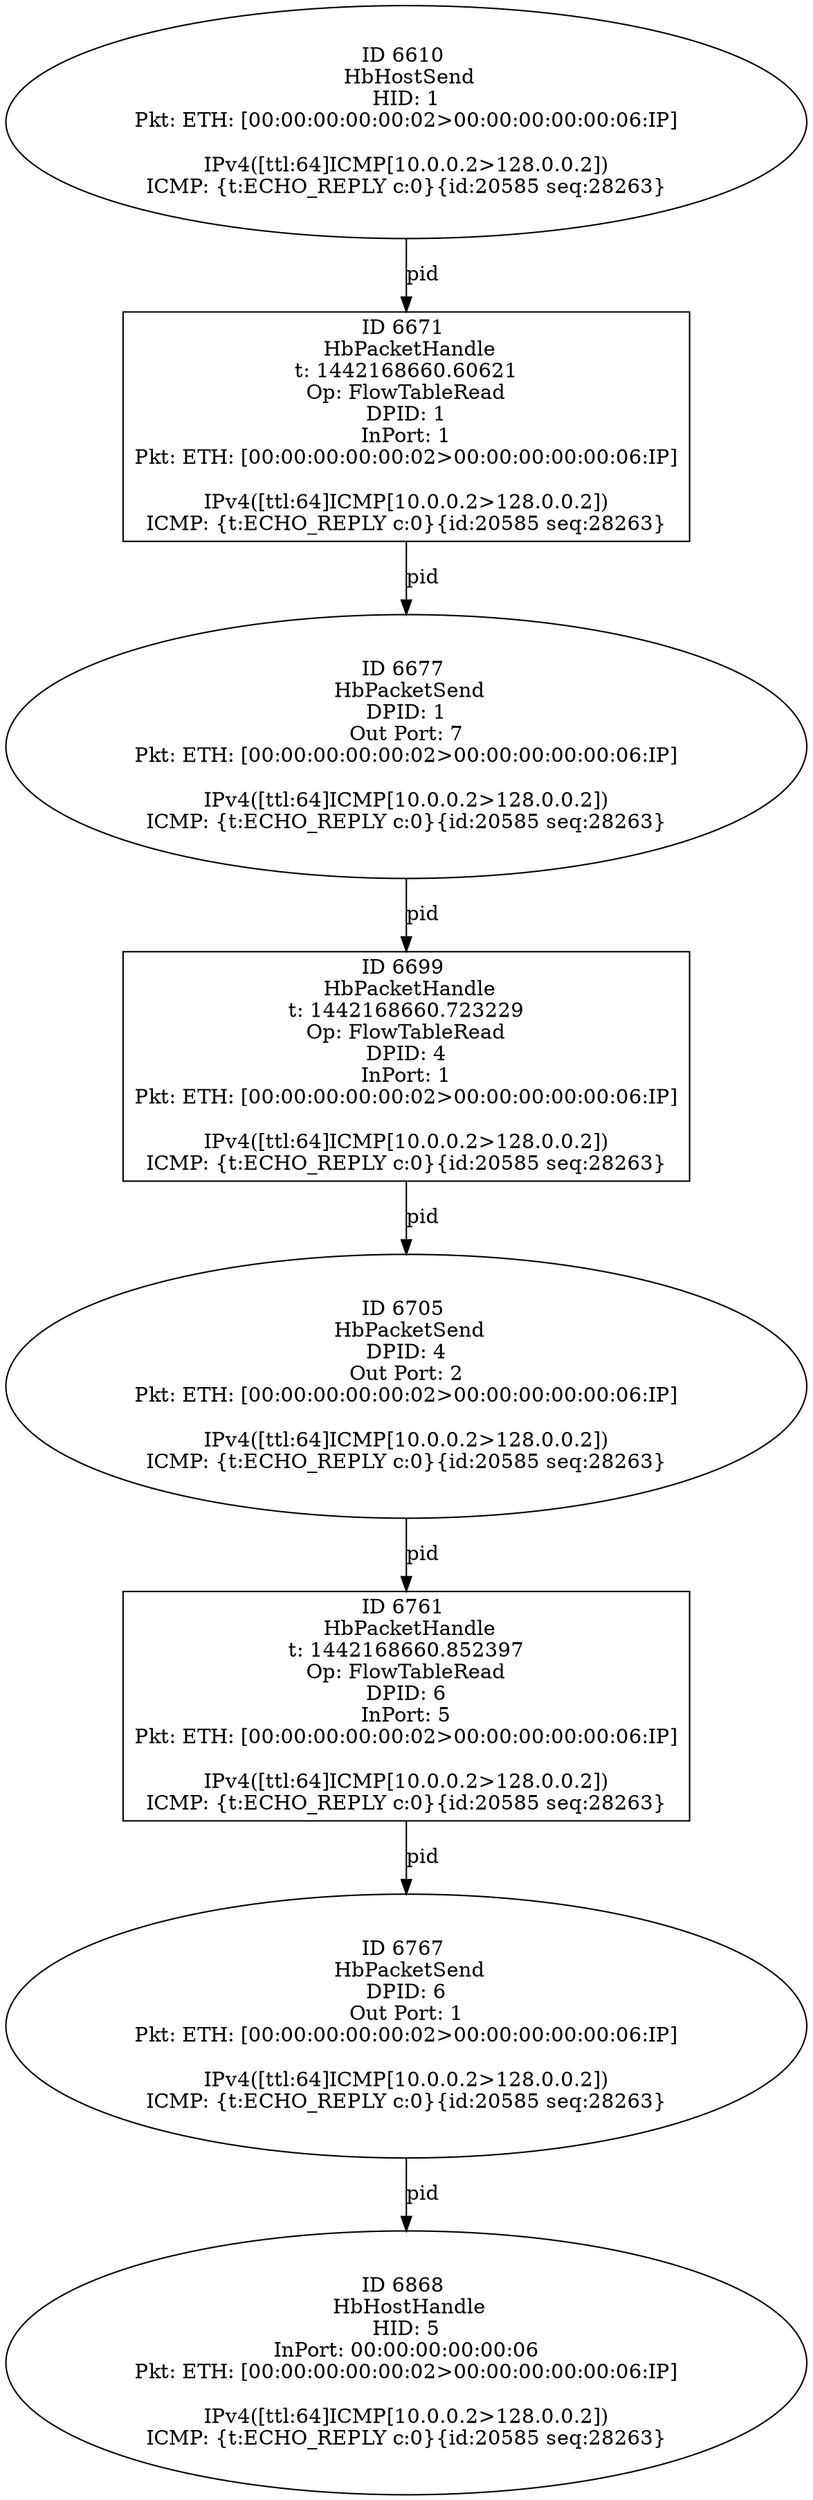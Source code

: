 strict digraph G {
6761 [shape=box, event=<hb_events.HbPacketHandle object at 0x10b9df710>, label="ID 6761 
 HbPacketHandle
t: 1442168660.852397
Op: FlowTableRead
DPID: 6
InPort: 5
Pkt: ETH: [00:00:00:00:00:02>00:00:00:00:00:06:IP]

IPv4([ttl:64]ICMP[10.0.0.2>128.0.0.2])
ICMP: {t:ECHO_REPLY c:0}{id:20585 seq:28263}"];
6699 [shape=box, event=<hb_events.HbPacketHandle object at 0x10b9aa150>, label="ID 6699 
 HbPacketHandle
t: 1442168660.723229
Op: FlowTableRead
DPID: 4
InPort: 1
Pkt: ETH: [00:00:00:00:00:02>00:00:00:00:00:06:IP]

IPv4([ttl:64]ICMP[10.0.0.2>128.0.0.2])
ICMP: {t:ECHO_REPLY c:0}{id:20585 seq:28263}"];
6671 [shape=box, event=<hb_events.HbPacketHandle object at 0x10b966c10>, label="ID 6671 
 HbPacketHandle
t: 1442168660.60621
Op: FlowTableRead
DPID: 1
InPort: 1
Pkt: ETH: [00:00:00:00:00:02>00:00:00:00:00:06:IP]

IPv4([ttl:64]ICMP[10.0.0.2>128.0.0.2])
ICMP: {t:ECHO_REPLY c:0}{id:20585 seq:28263}"];
6705 [shape=oval, event=<hb_events.HbPacketSend object at 0x10b9aa4d0>, label="ID 6705 
 HbPacketSend
DPID: 4
Out Port: 2
Pkt: ETH: [00:00:00:00:00:02>00:00:00:00:00:06:IP]

IPv4([ttl:64]ICMP[10.0.0.2>128.0.0.2])
ICMP: {t:ECHO_REPLY c:0}{id:20585 seq:28263}"];
6610 [shape=oval, event=<hb_events.HbHostSend object at 0x10b9329d0>, label="ID 6610 
 HbHostSend
HID: 1
Pkt: ETH: [00:00:00:00:00:02>00:00:00:00:00:06:IP]

IPv4([ttl:64]ICMP[10.0.0.2>128.0.0.2])
ICMP: {t:ECHO_REPLY c:0}{id:20585 seq:28263}"];
6868 [shape=oval, event=<hb_events.HbHostHandle object at 0x10ba41390>, label="ID 6868 
 HbHostHandle
HID: 5
InPort: 00:00:00:00:00:06
Pkt: ETH: [00:00:00:00:00:02>00:00:00:00:00:06:IP]

IPv4([ttl:64]ICMP[10.0.0.2>128.0.0.2])
ICMP: {t:ECHO_REPLY c:0}{id:20585 seq:28263}"];
6677 [shape=oval, event=<hb_events.HbPacketSend object at 0x10b99ed50>, label="ID 6677 
 HbPacketSend
DPID: 1
Out Port: 7
Pkt: ETH: [00:00:00:00:00:02>00:00:00:00:00:06:IP]

IPv4([ttl:64]ICMP[10.0.0.2>128.0.0.2])
ICMP: {t:ECHO_REPLY c:0}{id:20585 seq:28263}"];
6767 [shape=oval, event=<hb_events.HbPacketSend object at 0x10b9ea8d0>, label="ID 6767 
 HbPacketSend
DPID: 6
Out Port: 1
Pkt: ETH: [00:00:00:00:00:02>00:00:00:00:00:06:IP]

IPv4([ttl:64]ICMP[10.0.0.2>128.0.0.2])
ICMP: {t:ECHO_REPLY c:0}{id:20585 seq:28263}"];
6761 -> 6767  [rel=pid, label=pid];
6699 -> 6705  [rel=pid, label=pid];
6671 -> 6677  [rel=pid, label=pid];
6705 -> 6761  [rel=pid, label=pid];
6610 -> 6671  [rel=pid, label=pid];
6677 -> 6699  [rel=pid, label=pid];
6767 -> 6868  [rel=pid, label=pid];
}
